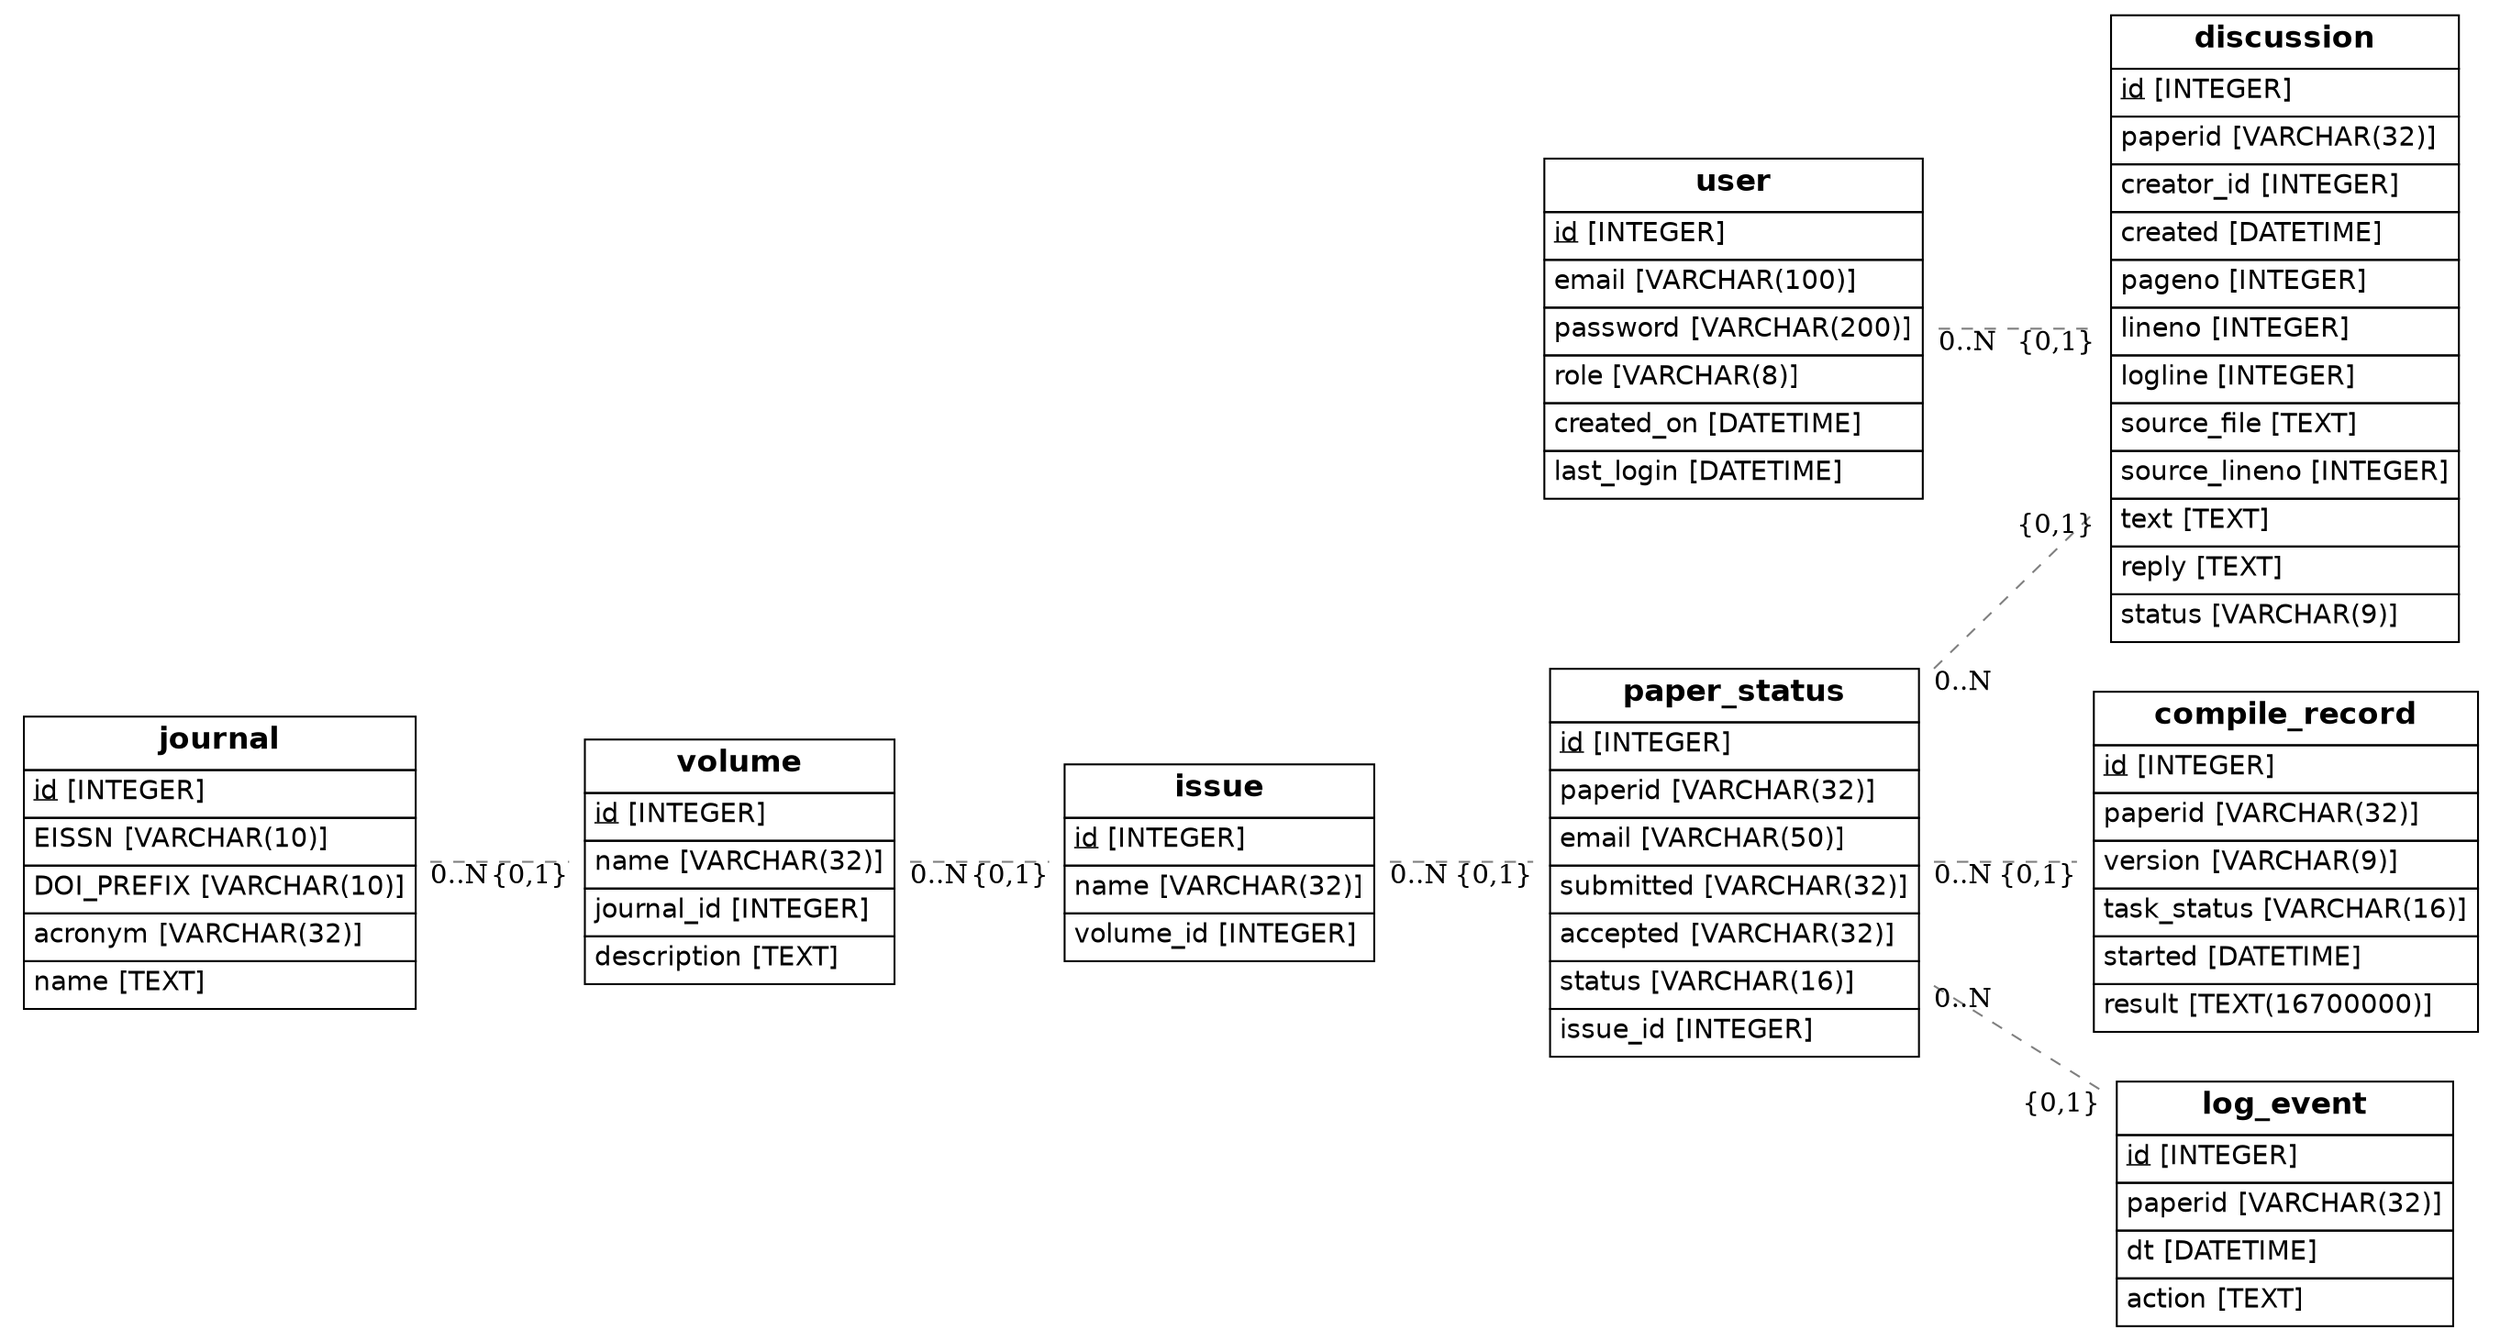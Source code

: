  graph {
    graph [rankdir=LR];
    node [label="\N",
        shape=plaintext
    ];
    edge [color=gray50,
        minlen=2,
        style=dashed
    ];

"compile_record" [label=<<FONT FACE="Helvetica"><TABLE BORDER="0" CELLBORDER="1" CELLPADDING="4" CELLSPACING="0"><TR><TD><B><FONT POINT-SIZE="16">compile_record</FONT></B></TD></TR><TR><TD ALIGN="LEFT"><u><FONT>id</FONT></u><FONT> [INTEGER]</FONT></TD></TR><TR><TD ALIGN="LEFT"><FONT>paperid</FONT><FONT> [VARCHAR(32)]</FONT></TD></TR><TR><TD ALIGN="LEFT"><FONT>version</FONT><FONT> [VARCHAR(9)]</FONT></TD></TR><TR><TD ALIGN="LEFT"><FONT>task_status</FONT><FONT> [VARCHAR(16)]</FONT></TD></TR><TR><TD ALIGN="LEFT"><FONT>started</FONT><FONT> [DATETIME]</FONT></TD></TR><TR><TD ALIGN="LEFT"><FONT>result</FONT><FONT> [TEXT(16700000)]</FONT></TD></TR></TABLE></FONT>>];
"paper_status" [label=<<FONT FACE="Helvetica"><TABLE BORDER="0" CELLBORDER="1" CELLPADDING="4" CELLSPACING="0"><TR><TD><B><FONT POINT-SIZE="16">paper_status</FONT></B></TD></TR><TR><TD ALIGN="LEFT"><u><FONT>id</FONT></u><FONT> [INTEGER]</FONT></TD></TR><TR><TD ALIGN="LEFT"><FONT>paperid</FONT><FONT> [VARCHAR(32)]</FONT></TD></TR><TR><TD ALIGN="LEFT"><FONT>email</FONT><FONT> [VARCHAR(50)]</FONT></TD></TR><TR><TD ALIGN="LEFT"><FONT>submitted</FONT><FONT> [VARCHAR(32)]</FONT></TD></TR><TR><TD ALIGN="LEFT"><FONT>accepted</FONT><FONT> [VARCHAR(32)]</FONT></TD></TR><TR><TD ALIGN="LEFT"><FONT>status</FONT><FONT> [VARCHAR(16)]</FONT></TD></TR><TR><TD ALIGN="LEFT"><FONT>issue_id</FONT><FONT> [INTEGER]</FONT></TD></TR></TABLE></FONT>>];
"issue" [label=<<FONT FACE="Helvetica"><TABLE BORDER="0" CELLBORDER="1" CELLPADDING="4" CELLSPACING="0"><TR><TD><B><FONT POINT-SIZE="16">issue</FONT></B></TD></TR><TR><TD ALIGN="LEFT"><u><FONT>id</FONT></u><FONT> [INTEGER]</FONT></TD></TR><TR><TD ALIGN="LEFT"><FONT>name</FONT><FONT> [VARCHAR(32)]</FONT></TD></TR><TR><TD ALIGN="LEFT"><FONT>volume_id</FONT><FONT> [INTEGER]</FONT></TD></TR></TABLE></FONT>>];
"volume" [label=<<FONT FACE="Helvetica"><TABLE BORDER="0" CELLBORDER="1" CELLPADDING="4" CELLSPACING="0"><TR><TD><B><FONT POINT-SIZE="16">volume</FONT></B></TD></TR><TR><TD ALIGN="LEFT"><u><FONT>id</FONT></u><FONT> [INTEGER]</FONT></TD></TR><TR><TD ALIGN="LEFT"><FONT>name</FONT><FONT> [VARCHAR(32)]</FONT></TD></TR><TR><TD ALIGN="LEFT"><FONT>journal_id</FONT><FONT> [INTEGER]</FONT></TD></TR><TR><TD ALIGN="LEFT"><FONT>description</FONT><FONT> [TEXT]</FONT></TD></TR></TABLE></FONT>>];
"journal" [label=<<FONT FACE="Helvetica"><TABLE BORDER="0" CELLBORDER="1" CELLPADDING="4" CELLSPACING="0"><TR><TD><B><FONT POINT-SIZE="16">journal</FONT></B></TD></TR><TR><TD ALIGN="LEFT"><u><FONT>id</FONT></u><FONT> [INTEGER]</FONT></TD></TR><TR><TD ALIGN="LEFT"><FONT>EISSN</FONT><FONT> [VARCHAR(10)]</FONT></TD></TR><TR><TD ALIGN="LEFT"><FONT>DOI_PREFIX</FONT><FONT> [VARCHAR(10)]</FONT></TD></TR><TR><TD ALIGN="LEFT"><FONT>acronym</FONT><FONT> [VARCHAR(32)]</FONT></TD></TR><TR><TD ALIGN="LEFT"><FONT>name</FONT><FONT> [TEXT]</FONT></TD></TR></TABLE></FONT>>];
"discussion" [label=<<FONT FACE="Helvetica"><TABLE BORDER="0" CELLBORDER="1" CELLPADDING="4" CELLSPACING="0"><TR><TD><B><FONT POINT-SIZE="16">discussion</FONT></B></TD></TR><TR><TD ALIGN="LEFT"><u><FONT>id</FONT></u><FONT> [INTEGER]</FONT></TD></TR><TR><TD ALIGN="LEFT"><FONT>paperid</FONT><FONT> [VARCHAR(32)]</FONT></TD></TR><TR><TD ALIGN="LEFT"><FONT>creator_id</FONT><FONT> [INTEGER]</FONT></TD></TR><TR><TD ALIGN="LEFT"><FONT>created</FONT><FONT> [DATETIME]</FONT></TD></TR><TR><TD ALIGN="LEFT"><FONT>pageno</FONT><FONT> [INTEGER]</FONT></TD></TR><TR><TD ALIGN="LEFT"><FONT>lineno</FONT><FONT> [INTEGER]</FONT></TD></TR><TR><TD ALIGN="LEFT"><FONT>logline</FONT><FONT> [INTEGER]</FONT></TD></TR><TR><TD ALIGN="LEFT"><FONT>source_file</FONT><FONT> [TEXT]</FONT></TD></TR><TR><TD ALIGN="LEFT"><FONT>source_lineno</FONT><FONT> [INTEGER]</FONT></TD></TR><TR><TD ALIGN="LEFT"><FONT>text</FONT><FONT> [TEXT]</FONT></TD></TR><TR><TD ALIGN="LEFT"><FONT>reply</FONT><FONT> [TEXT]</FONT></TD></TR><TR><TD ALIGN="LEFT"><FONT>status</FONT><FONT> [VARCHAR(9)]</FONT></TD></TR></TABLE></FONT>>];
"user" [label=<<FONT FACE="Helvetica"><TABLE BORDER="0" CELLBORDER="1" CELLPADDING="4" CELLSPACING="0"><TR><TD><B><FONT POINT-SIZE="16">user</FONT></B></TD></TR><TR><TD ALIGN="LEFT"><u><FONT>id</FONT></u><FONT> [INTEGER]</FONT></TD></TR><TR><TD ALIGN="LEFT"><FONT>email</FONT><FONT> [VARCHAR(100)]</FONT></TD></TR><TR><TD ALIGN="LEFT"><FONT>password</FONT><FONT> [VARCHAR(200)]</FONT></TD></TR><TR><TD ALIGN="LEFT"><FONT>role</FONT><FONT> [VARCHAR(8)]</FONT></TD></TR><TR><TD ALIGN="LEFT"><FONT>created_on</FONT><FONT> [DATETIME]</FONT></TD></TR><TR><TD ALIGN="LEFT"><FONT>last_login</FONT><FONT> [DATETIME]</FONT></TD></TR></TABLE></FONT>>];
"log_event" [label=<<FONT FACE="Helvetica"><TABLE BORDER="0" CELLBORDER="1" CELLPADDING="4" CELLSPACING="0"><TR><TD><B><FONT POINT-SIZE="16">log_event</FONT></B></TD></TR><TR><TD ALIGN="LEFT"><u><FONT>id</FONT></u><FONT> [INTEGER]</FONT></TD></TR><TR><TD ALIGN="LEFT"><FONT>paperid</FONT><FONT> [VARCHAR(32)]</FONT></TD></TR><TR><TD ALIGN="LEFT"><FONT>dt</FONT><FONT> [DATETIME]</FONT></TD></TR><TR><TD ALIGN="LEFT"><FONT>action</FONT><FONT> [TEXT]</FONT></TD></TR></TABLE></FONT>>];
"paper_status" -- "compile_record" [taillabel=<<FONT>0..N</FONT>>,headlabel=<<FONT>{0,1}</FONT>>];
"issue" -- "paper_status" [taillabel=<<FONT>0..N</FONT>>,headlabel=<<FONT>{0,1}</FONT>>];
"volume" -- "issue" [taillabel=<<FONT>0..N</FONT>>,headlabel=<<FONT>{0,1}</FONT>>];
"journal" -- "volume" [taillabel=<<FONT>0..N</FONT>>,headlabel=<<FONT>{0,1}</FONT>>];
"paper_status" -- "discussion" [taillabel=<<FONT>0..N</FONT>>,headlabel=<<FONT>{0,1}</FONT>>];
"user" -- "discussion" [taillabel=<<FONT>0..N</FONT>>,headlabel=<<FONT>{0,1}</FONT>>];
"paper_status" -- "log_event" [taillabel=<<FONT>0..N</FONT>>,headlabel=<<FONT>{0,1}</FONT>>];
}
